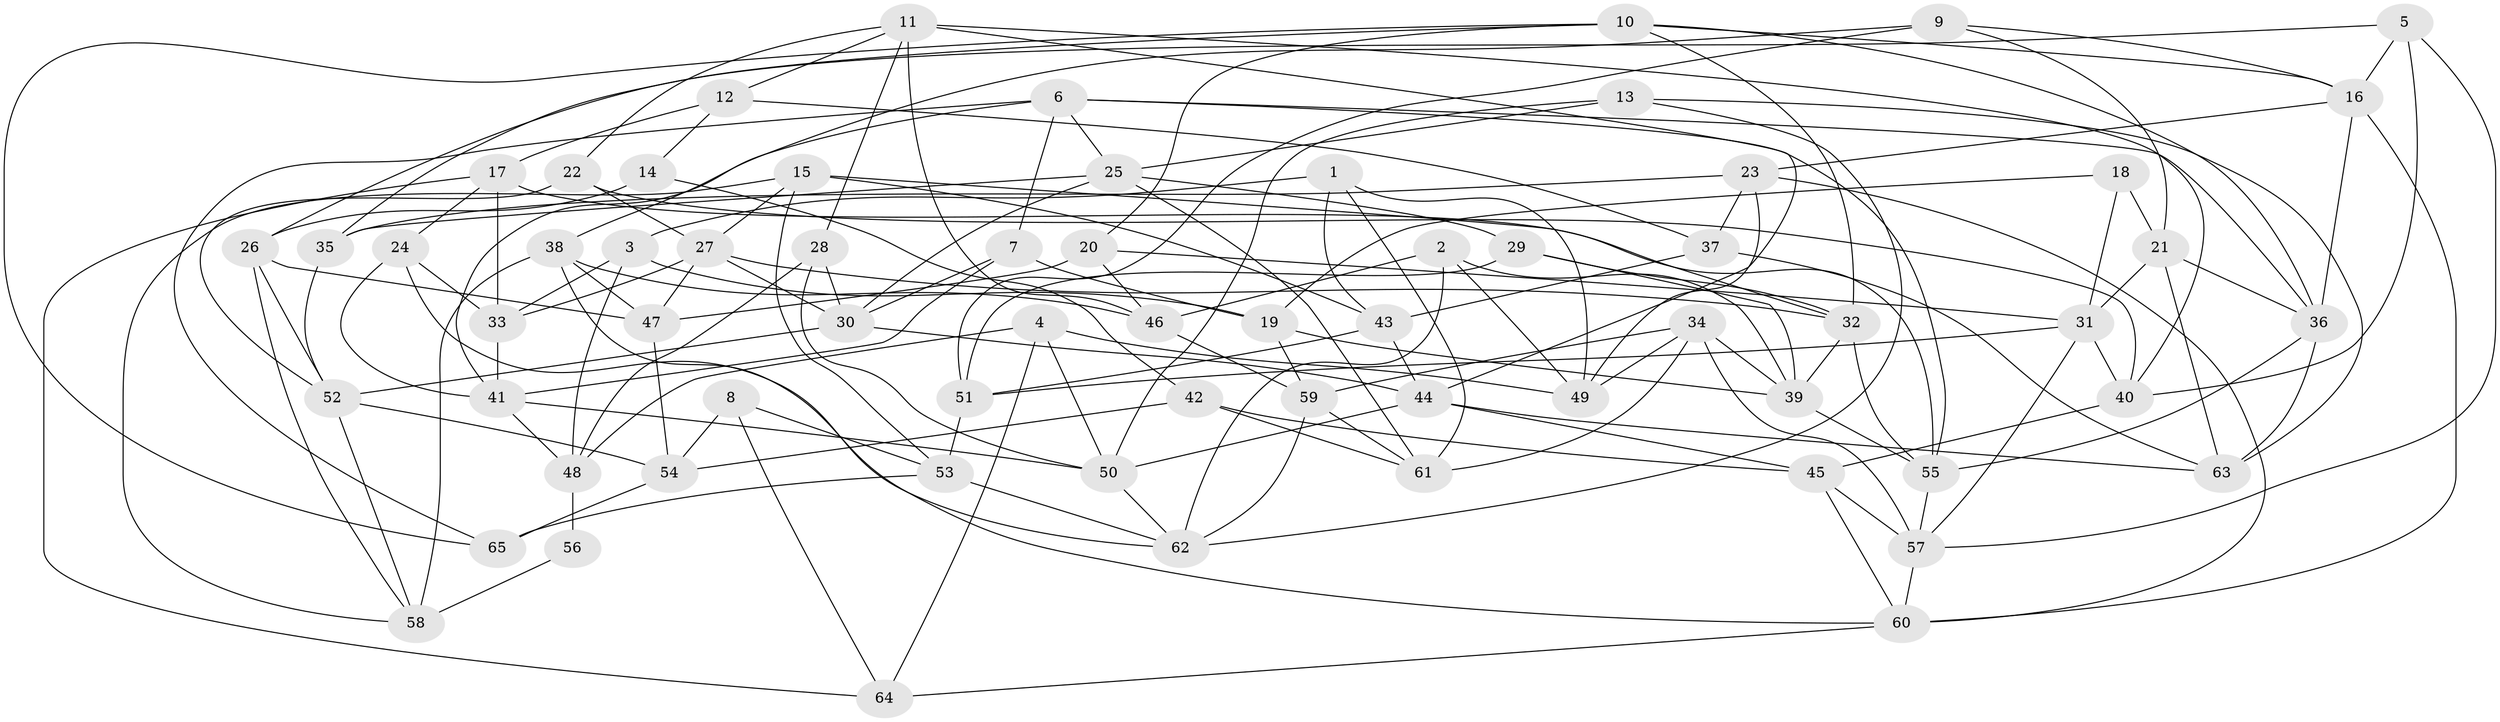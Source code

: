 // original degree distribution, {4: 1.0}
// Generated by graph-tools (version 1.1) at 2025/38/03/04/25 23:38:11]
// undirected, 65 vertices, 158 edges
graph export_dot {
  node [color=gray90,style=filled];
  1;
  2;
  3;
  4;
  5;
  6;
  7;
  8;
  9;
  10;
  11;
  12;
  13;
  14;
  15;
  16;
  17;
  18;
  19;
  20;
  21;
  22;
  23;
  24;
  25;
  26;
  27;
  28;
  29;
  30;
  31;
  32;
  33;
  34;
  35;
  36;
  37;
  38;
  39;
  40;
  41;
  42;
  43;
  44;
  45;
  46;
  47;
  48;
  49;
  50;
  51;
  52;
  53;
  54;
  55;
  56;
  57;
  58;
  59;
  60;
  61;
  62;
  63;
  64;
  65;
  1 -- 3 [weight=1.0];
  1 -- 43 [weight=1.0];
  1 -- 49 [weight=1.0];
  1 -- 61 [weight=1.0];
  2 -- 39 [weight=1.0];
  2 -- 46 [weight=1.0];
  2 -- 49 [weight=1.0];
  2 -- 62 [weight=1.0];
  3 -- 19 [weight=1.0];
  3 -- 33 [weight=1.0];
  3 -- 48 [weight=1.0];
  4 -- 48 [weight=1.0];
  4 -- 49 [weight=1.0];
  4 -- 50 [weight=1.0];
  4 -- 64 [weight=1.0];
  5 -- 16 [weight=1.0];
  5 -- 26 [weight=1.0];
  5 -- 40 [weight=1.0];
  5 -- 57 [weight=1.0];
  6 -- 7 [weight=1.0];
  6 -- 25 [weight=1.0];
  6 -- 36 [weight=1.0];
  6 -- 41 [weight=1.0];
  6 -- 55 [weight=1.0];
  6 -- 65 [weight=1.0];
  7 -- 19 [weight=1.0];
  7 -- 30 [weight=1.0];
  7 -- 41 [weight=1.0];
  8 -- 53 [weight=1.0];
  8 -- 54 [weight=2.0];
  8 -- 64 [weight=1.0];
  9 -- 16 [weight=1.0];
  9 -- 21 [weight=1.0];
  9 -- 38 [weight=1.0];
  9 -- 51 [weight=1.0];
  10 -- 16 [weight=1.0];
  10 -- 20 [weight=1.0];
  10 -- 32 [weight=1.0];
  10 -- 35 [weight=1.0];
  10 -- 36 [weight=1.0];
  10 -- 65 [weight=1.0];
  11 -- 12 [weight=1.0];
  11 -- 22 [weight=1.0];
  11 -- 28 [weight=1.0];
  11 -- 40 [weight=1.0];
  11 -- 44 [weight=1.0];
  11 -- 46 [weight=1.0];
  12 -- 14 [weight=1.0];
  12 -- 17 [weight=1.0];
  12 -- 37 [weight=1.0];
  13 -- 25 [weight=1.0];
  13 -- 50 [weight=1.0];
  13 -- 62 [weight=1.0];
  13 -- 63 [weight=1.0];
  14 -- 26 [weight=2.0];
  14 -- 42 [weight=1.0];
  15 -- 27 [weight=1.0];
  15 -- 32 [weight=1.0];
  15 -- 43 [weight=2.0];
  15 -- 53 [weight=1.0];
  15 -- 58 [weight=1.0];
  16 -- 23 [weight=1.0];
  16 -- 36 [weight=1.0];
  16 -- 60 [weight=1.0];
  17 -- 24 [weight=1.0];
  17 -- 33 [weight=2.0];
  17 -- 55 [weight=1.0];
  17 -- 64 [weight=1.0];
  18 -- 19 [weight=2.0];
  18 -- 21 [weight=1.0];
  18 -- 31 [weight=1.0];
  19 -- 39 [weight=1.0];
  19 -- 59 [weight=1.0];
  20 -- 31 [weight=1.0];
  20 -- 46 [weight=1.0];
  20 -- 47 [weight=1.0];
  21 -- 31 [weight=1.0];
  21 -- 36 [weight=1.0];
  21 -- 63 [weight=2.0];
  22 -- 27 [weight=1.0];
  22 -- 40 [weight=1.0];
  22 -- 52 [weight=1.0];
  23 -- 35 [weight=1.0];
  23 -- 37 [weight=1.0];
  23 -- 49 [weight=2.0];
  23 -- 60 [weight=1.0];
  24 -- 33 [weight=1.0];
  24 -- 41 [weight=1.0];
  24 -- 62 [weight=1.0];
  25 -- 29 [weight=1.0];
  25 -- 30 [weight=1.0];
  25 -- 35 [weight=1.0];
  25 -- 61 [weight=1.0];
  26 -- 47 [weight=1.0];
  26 -- 52 [weight=1.0];
  26 -- 58 [weight=1.0];
  27 -- 30 [weight=1.0];
  27 -- 32 [weight=1.0];
  27 -- 33 [weight=1.0];
  27 -- 47 [weight=1.0];
  28 -- 30 [weight=1.0];
  28 -- 48 [weight=1.0];
  28 -- 50 [weight=1.0];
  29 -- 32 [weight=1.0];
  29 -- 39 [weight=1.0];
  29 -- 51 [weight=1.0];
  30 -- 44 [weight=1.0];
  30 -- 52 [weight=1.0];
  31 -- 40 [weight=1.0];
  31 -- 51 [weight=1.0];
  31 -- 57 [weight=1.0];
  32 -- 39 [weight=1.0];
  32 -- 55 [weight=1.0];
  33 -- 41 [weight=1.0];
  34 -- 39 [weight=1.0];
  34 -- 49 [weight=1.0];
  34 -- 57 [weight=1.0];
  34 -- 59 [weight=1.0];
  34 -- 61 [weight=2.0];
  35 -- 52 [weight=1.0];
  36 -- 55 [weight=1.0];
  36 -- 63 [weight=1.0];
  37 -- 43 [weight=1.0];
  37 -- 63 [weight=1.0];
  38 -- 46 [weight=1.0];
  38 -- 47 [weight=2.0];
  38 -- 58 [weight=1.0];
  38 -- 60 [weight=1.0];
  39 -- 55 [weight=1.0];
  40 -- 45 [weight=2.0];
  41 -- 48 [weight=1.0];
  41 -- 50 [weight=1.0];
  42 -- 45 [weight=1.0];
  42 -- 54 [weight=1.0];
  42 -- 61 [weight=1.0];
  43 -- 44 [weight=1.0];
  43 -- 51 [weight=1.0];
  44 -- 45 [weight=1.0];
  44 -- 50 [weight=1.0];
  44 -- 63 [weight=1.0];
  45 -- 57 [weight=1.0];
  45 -- 60 [weight=1.0];
  46 -- 59 [weight=2.0];
  47 -- 54 [weight=1.0];
  48 -- 56 [weight=2.0];
  50 -- 62 [weight=1.0];
  51 -- 53 [weight=2.0];
  52 -- 54 [weight=1.0];
  52 -- 58 [weight=1.0];
  53 -- 62 [weight=1.0];
  53 -- 65 [weight=1.0];
  54 -- 65 [weight=1.0];
  55 -- 57 [weight=1.0];
  56 -- 58 [weight=2.0];
  57 -- 60 [weight=1.0];
  59 -- 61 [weight=1.0];
  59 -- 62 [weight=1.0];
  60 -- 64 [weight=1.0];
}
